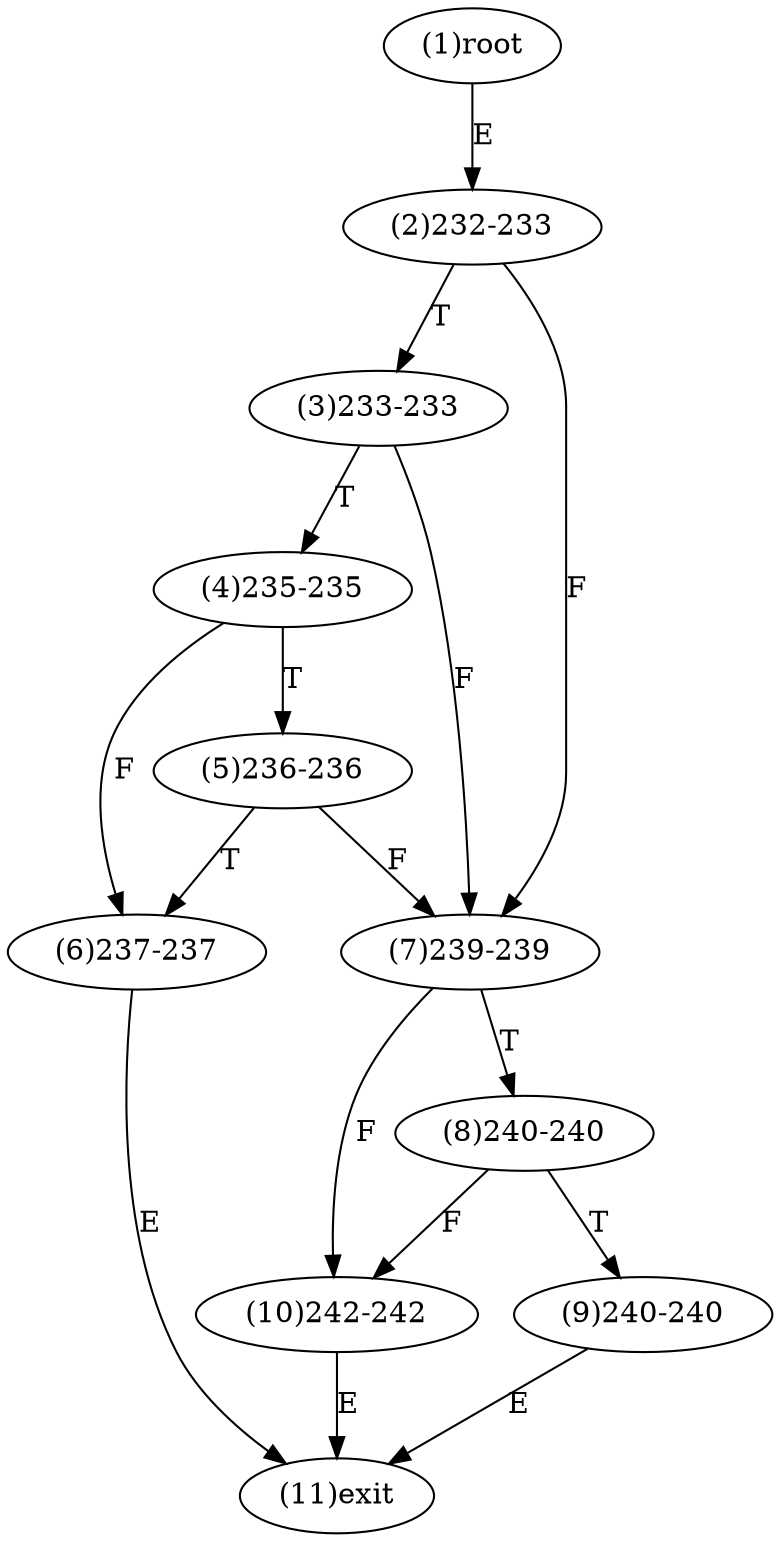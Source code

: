 digraph "" { 
1[ label="(1)root"];
2[ label="(2)232-233"];
3[ label="(3)233-233"];
4[ label="(4)235-235"];
5[ label="(5)236-236"];
6[ label="(6)237-237"];
7[ label="(7)239-239"];
8[ label="(8)240-240"];
9[ label="(9)240-240"];
10[ label="(10)242-242"];
11[ label="(11)exit"];
1->2[ label="E"];
2->7[ label="F"];
2->3[ label="T"];
3->7[ label="F"];
3->4[ label="T"];
4->6[ label="F"];
4->5[ label="T"];
5->7[ label="F"];
5->6[ label="T"];
6->11[ label="E"];
7->10[ label="F"];
7->8[ label="T"];
8->10[ label="F"];
8->9[ label="T"];
9->11[ label="E"];
10->11[ label="E"];
}